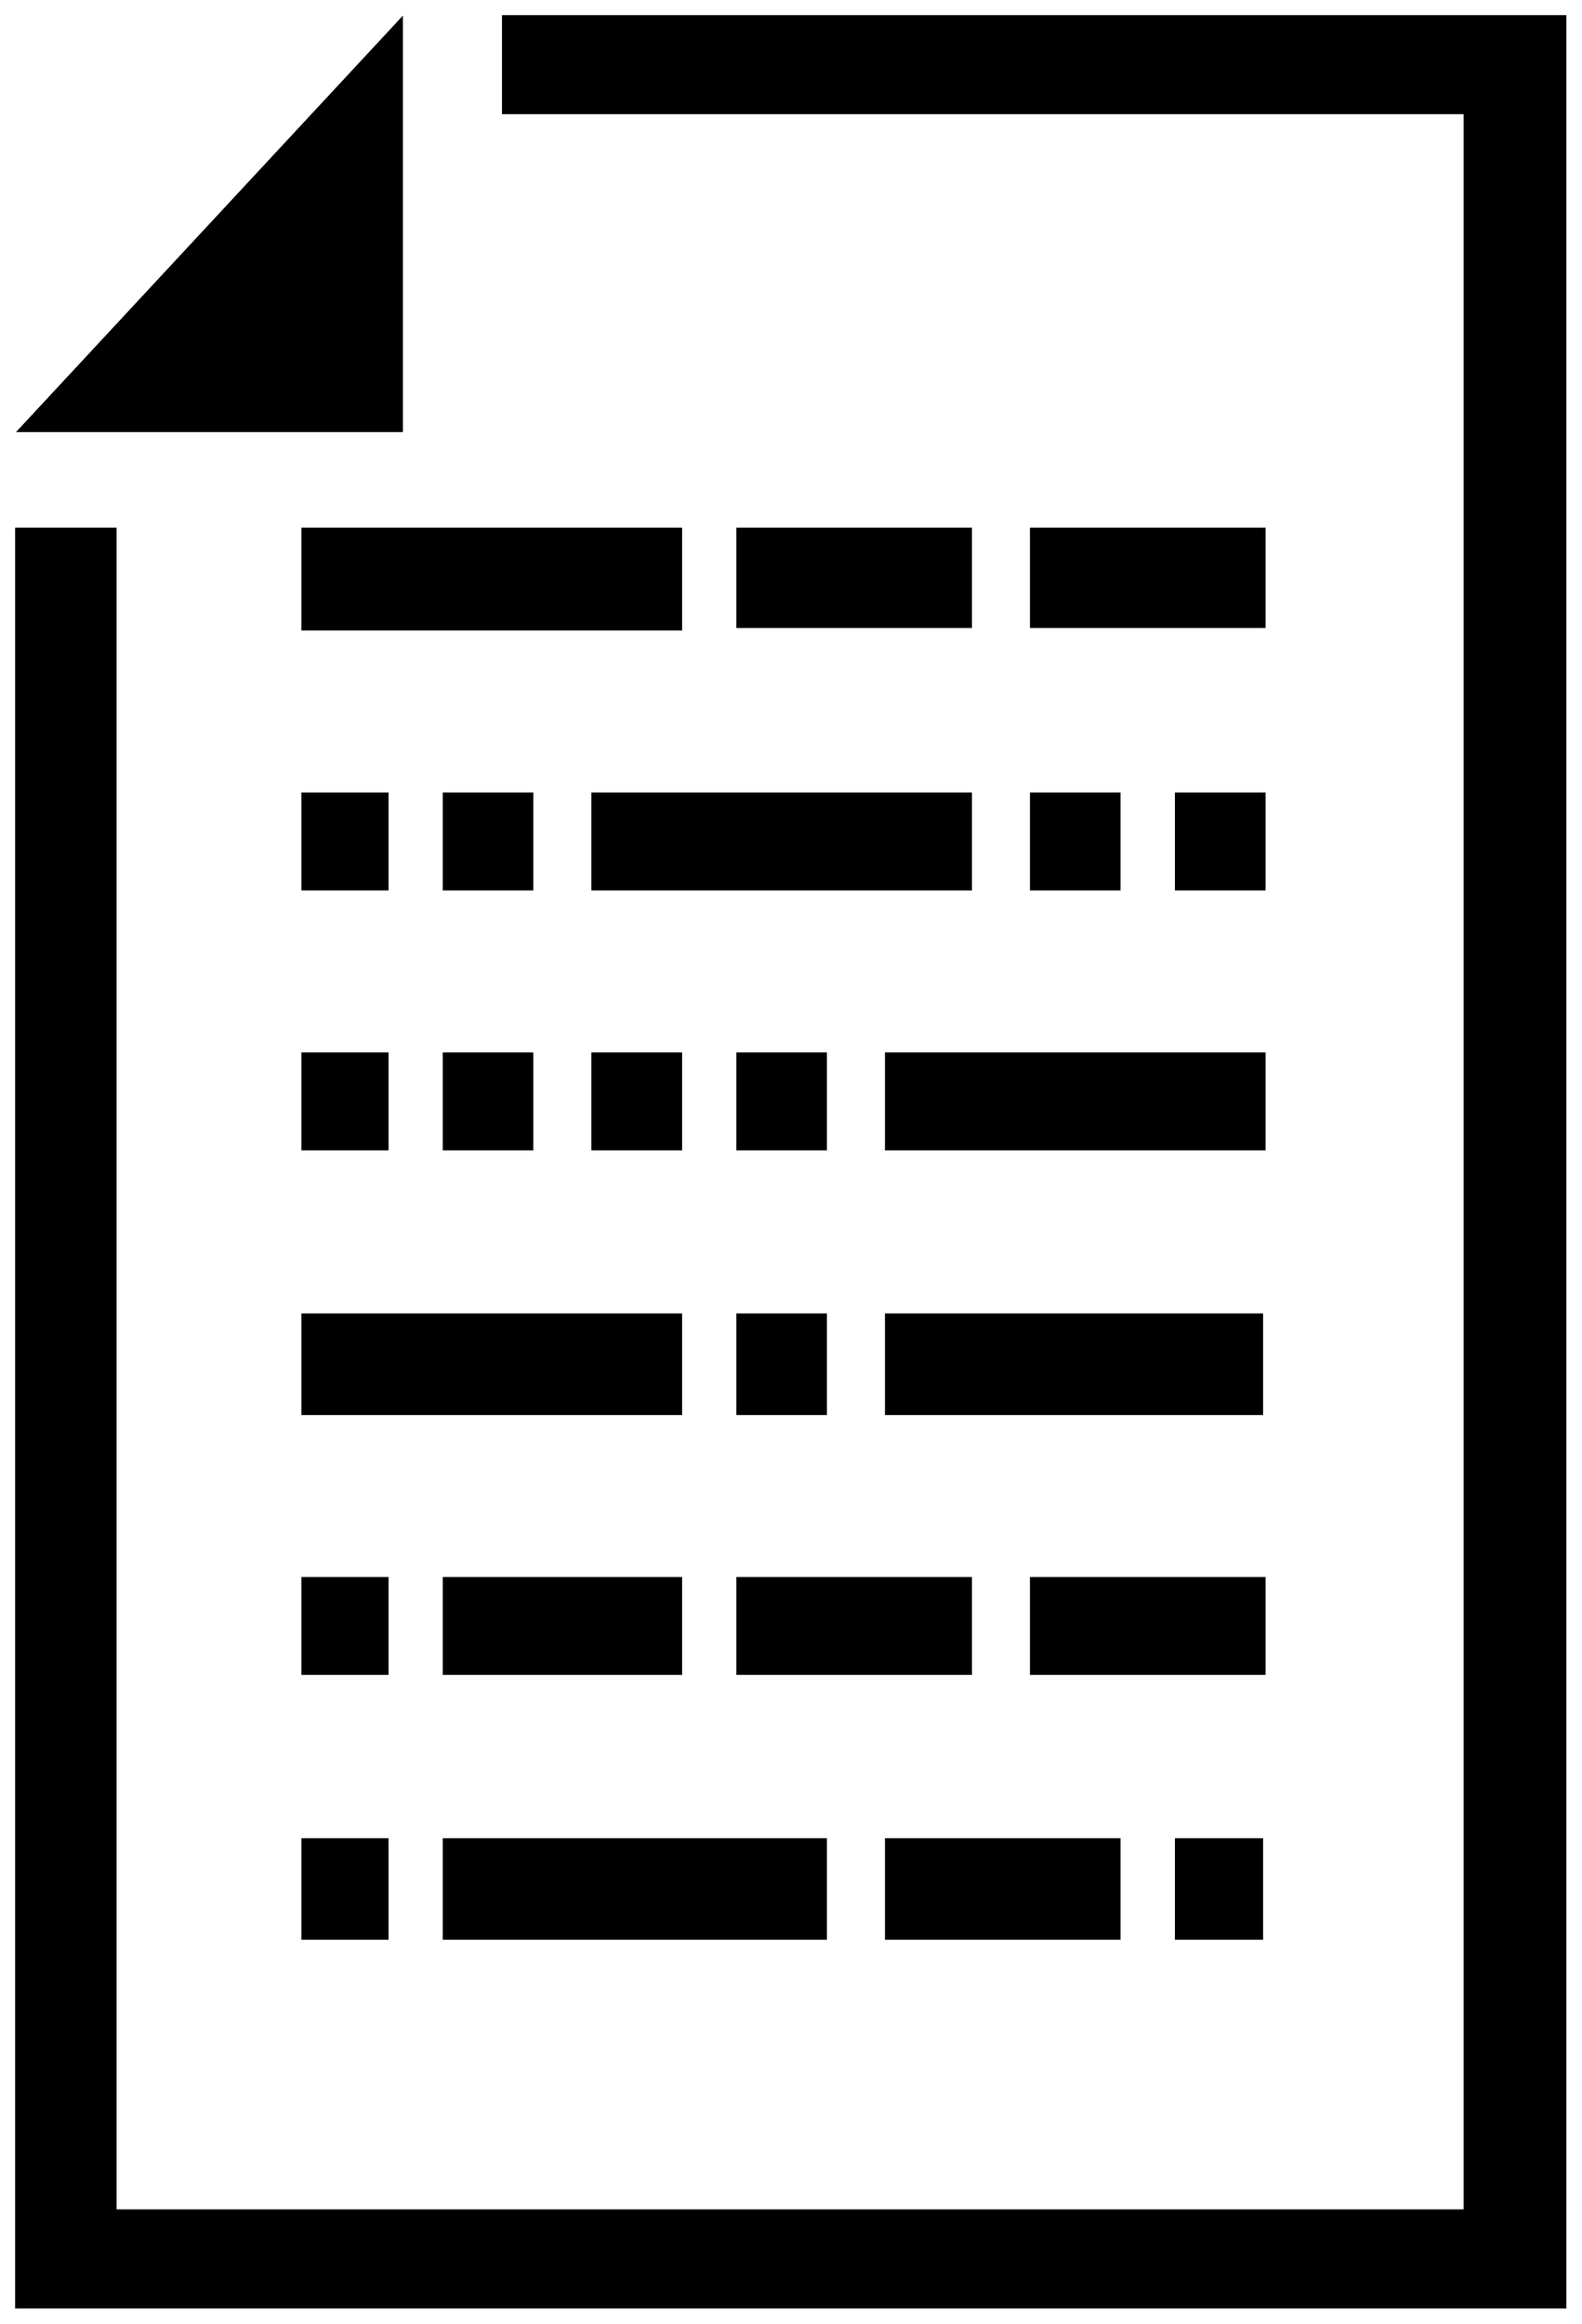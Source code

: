 


\begin{tikzpicture}[y=0.80pt, x=0.80pt, yscale=-1.0, xscale=1.0, inner sep=0pt, outer sep=0pt]
\begin{scope}[shift={(100.0,1703.0)},nonzero rule]
  \path[draw=.,fill=.,line width=1.600pt] (1115.0,-1022.0) --
    (922.0,-1022.0) -- (922.0,-1103.0) -- (1115.0,-1103.0) --
    (1115.0,-1022.0) -- cycle(1115.0,-805.0) -- (1042.0,-805.0)
    -- (1042.0,-884.0) -- (1115.0,-884.0) -- (1115.0,-805.0) --
    cycle(872.0,-1022.0) -- (679.0,-1022.0) -- (679.0,-1103.0)
    -- (872.0,-1103.0) -- (872.0,-1022.0) -- cycle(995.0,-805.0)
    -- (922.0,-805.0) -- (922.0,-884.0) -- (995.0,-884.0) --
    (995.0,-805.0) -- cycle(401.0,-1184.0) -- (84.0,-1184.0) --
    (401.0,-1525.0) -- (401.0,-1184.0) -- cycle(1115.0,-590.0)
    -- (802.0,-590.0) -- (802.0,-669.0) -- (1115.0,-669.0) --
    (1115.0,-590.0) -- cycle(872.0,-805.0) -- (559.0,-805.0) --
    (559.0,-884.0) -- (872.0,-884.0) -- (872.0,-805.0) --
    cycle(632.0,-1020.0) -- (319.0,-1020.0) -- (319.0,-1103.0)
    -- (632.0,-1103.0) -- (632.0,-1020.0) --
    cycle(1113.0,-371.0) -- (802.0,-371.0) -- (802.0,-453.0) --
    (1113.0,-453.0) -- (1113.0,-371.0) -- cycle(752.0,-590.0) --
    (679.0,-590.0) -- (679.0,-669.0) -- (752.0,-669.0) --
    (752.0,-590.0) -- cycle(509.0,-805.0) -- (436.0,-805.0) --
    (436.0,-884.0) -- (509.0,-884.0) -- (509.0,-805.0) --
    cycle(1364.0,368.0) -- (82.0,368.0) -- (82.0,-1103.0) --
    (164.0,-1103.0) -- (164.0,288.0) -- (1281.0,288.0) --
    (1281.0,-1447.0) -- (485.0,-1447.0) -- (485.0,-1527.0) --
    (1364.0,-1527.0) -- (1364.0,368.0) -- cycle(632.0,-590.0) --
    (559.0,-590.0) -- (559.0,-669.0) -- (632.0,-669.0) --
    (632.0,-590.0) -- cycle(1115.0,-156.0) -- (922.0,-156.0) --
    (922.0,-235.0) -- (1115.0,-235.0) -- (1115.0,-156.0) --
    cycle(389.0,-805.0) -- (319.0,-805.0) -- (319.0,-884.0) --
    (389.0,-884.0) -- (389.0,-805.0) -- cycle(752.0,-371.0) --
    (679.0,-371.0) -- (679.0,-453.0) -- (752.0,-453.0) --
    (752.0,-371.0) -- cycle(509.0,-590.0) -- (436.0,-590.0) --
    (436.0,-669.0) -- (509.0,-669.0) -- (509.0,-590.0) --
    cycle(1113.0,63.0) -- (1042.0,63.0) -- (1042.0,-19.0) --
    (1113.0,-19.0) -- (1113.0,63.0) -- cycle(389.0,-590.0) --
    (319.0,-590.0) -- (319.0,-669.0) -- (389.0,-669.0) --
    (389.0,-590.0) -- cycle(872.0,-156.0) -- (679.0,-156.0) --
    (679.0,-235.0) -- (872.0,-235.0) -- (872.0,-156.0) --
    cycle(632.0,-371.0) -- (319.0,-371.0) -- (319.0,-453.0) --
    (632.0,-453.0) -- (632.0,-371.0) -- cycle(995.0,63.0) --
    (802.0,63.0) -- (802.0,-19.0) -- (995.0,-19.0) --
    (995.0,63.0) -- cycle(632.0,-156.0) -- (436.0,-156.0) --
    (436.0,-235.0) -- (632.0,-235.0) -- (632.0,-156.0) --
    cycle(752.0,63.0) -- (436.0,63.0) -- (436.0,-19.0) --
    (752.0,-19.0) -- (752.0,63.0) -- cycle(389.0,-156.0) --
    (319.0,-156.0) -- (319.0,-235.0) -- (389.0,-235.0) --
    (389.0,-156.0) -- cycle(389.0,63.0) -- (319.0,63.0) --
    (319.0,-19.0) -- (389.0,-19.0) -- (389.0,63.0) -- cycle;
\end{scope}

\end{tikzpicture}

